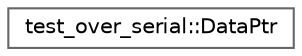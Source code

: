 digraph "Graphical Class Hierarchy"
{
 // LATEX_PDF_SIZE
  bgcolor="transparent";
  edge [fontname=Helvetica,fontsize=10,labelfontname=Helvetica,labelfontsize=10];
  node [fontname=Helvetica,fontsize=10,shape=box,height=0.2,width=0.4];
  rankdir="LR";
  Node0 [id="Node000000",label="test_over_serial::DataPtr",height=0.2,width=0.4,color="grey40", fillcolor="white", style="filled",URL="$uniontest__over__serial_1_1_data_ptr.html",tooltip=" "];
}
